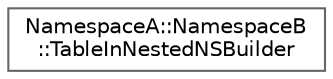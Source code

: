 digraph "Graphical Class Hierarchy"
{
 // LATEX_PDF_SIZE
  bgcolor="transparent";
  edge [fontname=Helvetica,fontsize=10,labelfontname=Helvetica,labelfontsize=10];
  node [fontname=Helvetica,fontsize=10,shape=box,height=0.2,width=0.4];
  rankdir="LR";
  Node0 [id="Node000000",label="NamespaceA::NamespaceB\l::TableInNestedNSBuilder",height=0.2,width=0.4,color="grey40", fillcolor="white", style="filled",URL="$structNamespaceA_1_1NamespaceB_1_1TableInNestedNSBuilder.html",tooltip=" "];
}
